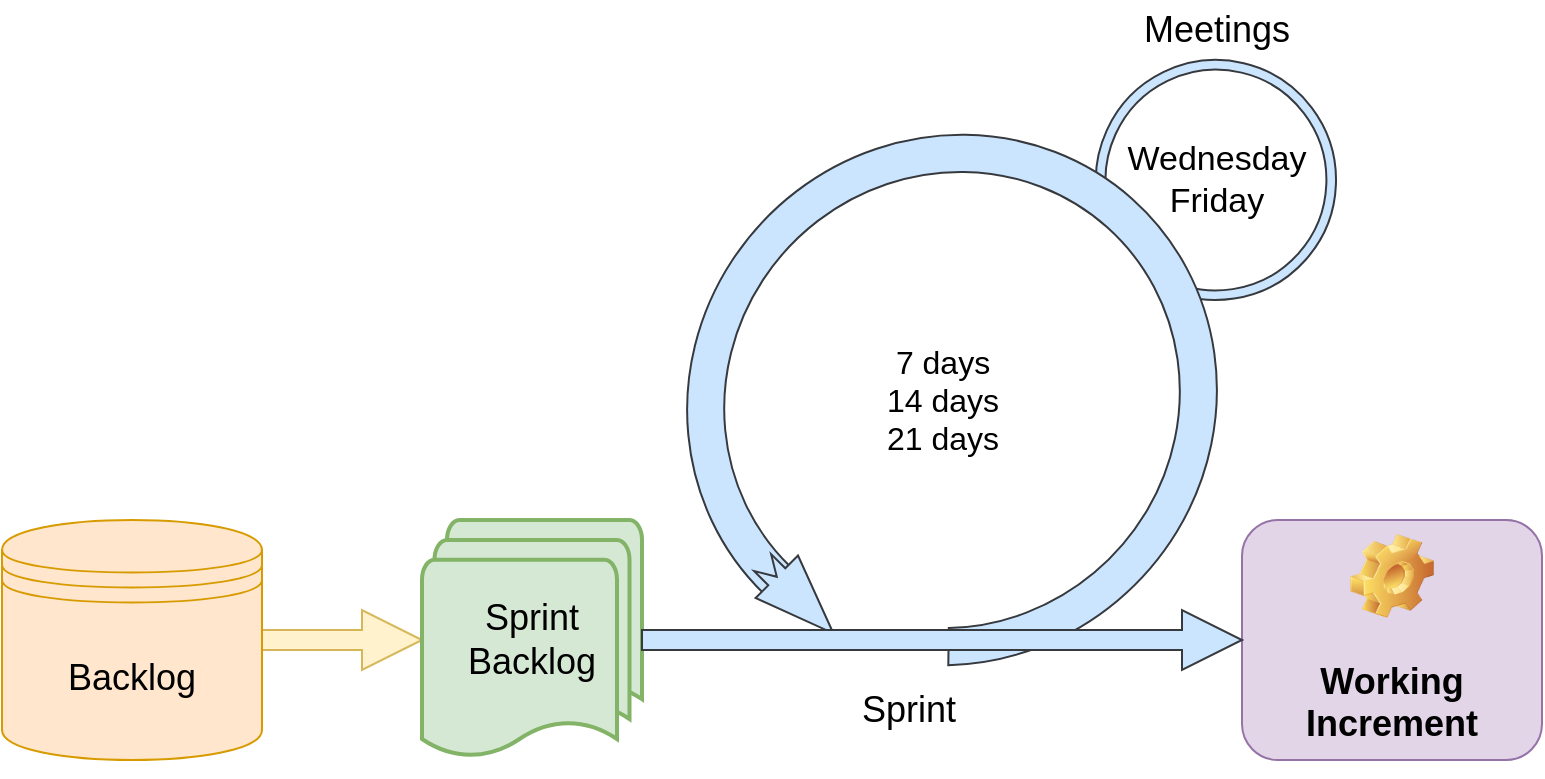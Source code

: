 <mxfile version="13.1.3" type="device"><diagram id="HMAoQkO2A-DiFsg-guGx" name="Page-1"><mxGraphModel dx="1422" dy="791" grid="1" gridSize="10" guides="1" tooltips="1" connect="1" arrows="1" fold="1" page="1" pageScale="1" pageWidth="827" pageHeight="1169" math="0" shadow="0"><root><mxCell id="0"/><mxCell id="1" parent="0"/><mxCell id="ptG9J28oooam5n9MPoMQ-27" value="" style="verticalLabelPosition=bottom;verticalAlign=top;html=1;shape=mxgraph.basic.partConcEllipse;startAngle=0.25;endAngle=0.127;arcWidth=0.08;rotation=-195;fillColor=#cce5ff;strokeColor=#36393d;" vertex="1" parent="1"><mxGeometry x="587" y="290" width="120" height="120" as="geometry"/></mxCell><mxCell id="ptG9J28oooam5n9MPoMQ-29" value="&lt;div style=&quot;font-size: 17px&quot;&gt;&lt;font style=&quot;font-size: 17px&quot;&gt;Wednesday&lt;/font&gt;&lt;/div&gt;&lt;div style=&quot;font-size: 17px&quot;&gt;&lt;font style=&quot;font-size: 17px&quot;&gt;Friday&lt;br&gt;&lt;/font&gt;&lt;/div&gt;" style="text;html=1;align=center;verticalAlign=middle;resizable=0;points=[];autosize=1;fontSize=18;" vertex="1" parent="ptG9J28oooam5n9MPoMQ-27"><mxGeometry x="10" y="35" width="100" height="50" as="geometry"/></mxCell><mxCell id="ptG9J28oooam5n9MPoMQ-5" value="" style="edgeStyle=orthogonalEdgeStyle;rounded=0;orthogonalLoop=1;jettySize=auto;html=1;shape=arrow;fillColor=#fff2cc;strokeColor=#d6b656;arcSize=20;" edge="1" parent="1" source="ptG9J28oooam5n9MPoMQ-1" target="ptG9J28oooam5n9MPoMQ-2"><mxGeometry relative="1" as="geometry"><Array as="points"><mxPoint x="200" y="580"/><mxPoint x="200" y="580"/></Array></mxGeometry></mxCell><mxCell id="ptG9J28oooam5n9MPoMQ-1" value="Backlog" style="shape=datastore;whiteSpace=wrap;html=1;fillColor=#ffe6cc;strokeColor=#d79b00;fontSize=18;" vertex="1" parent="1"><mxGeometry x="40" y="520" width="130" height="120" as="geometry"/></mxCell><mxCell id="ptG9J28oooam5n9MPoMQ-2" value="Sprint Backlog" style="strokeWidth=2;html=1;shape=mxgraph.flowchart.multi-document;whiteSpace=wrap;fillColor=#d5e8d4;strokeColor=#82b366;fontSize=18;" vertex="1" parent="1"><mxGeometry x="250" y="520" width="110" height="120" as="geometry"/></mxCell><mxCell id="ptG9J28oooam5n9MPoMQ-3" value="Working Increment" style="label;whiteSpace=wrap;html=1;align=center;verticalAlign=bottom;spacingLeft=0;spacingBottom=4;imageAlign=center;imageVerticalAlign=top;image=img/clipart/Gear_128x128.png;fillColor=#e1d5e7;strokeColor=#9673a6;fontSize=18;" vertex="1" parent="1"><mxGeometry x="660" y="520" width="150" height="120" as="geometry"/></mxCell><mxCell id="ptG9J28oooam5n9MPoMQ-14" value="Sprint" style="text;html=1;align=center;verticalAlign=middle;resizable=0;points=[];autosize=1;fontSize=18;" vertex="1" parent="1"><mxGeometry x="463" y="600" width="60" height="30" as="geometry"/></mxCell><mxCell id="ptG9J28oooam5n9MPoMQ-11" value="" style="verticalLabelPosition=bottom;verticalAlign=top;html=1;shape=mxgraph.basic.partConcEllipse;startAngle=0.25;endAngle=0.127;arcWidth=0.14;rotation=134;fillColor=#cce5ff;strokeColor=#36393d;" vertex="1" parent="1"><mxGeometry x="380" y="330" width="270" height="260" as="geometry"/></mxCell><mxCell id="ptG9J28oooam5n9MPoMQ-15" value="&lt;div style=&quot;font-size: 16px;&quot;&gt;&lt;font style=&quot;font-size: 16px;&quot;&gt;7 days&lt;/font&gt;&lt;/div&gt;&lt;div style=&quot;font-size: 16px;&quot;&gt;&lt;font style=&quot;font-size: 16px;&quot;&gt;14 days&lt;/font&gt;&lt;/div&gt;&lt;div style=&quot;font-size: 16px;&quot;&gt;&lt;font style=&quot;font-size: 16px;&quot;&gt;21 days&lt;br style=&quot;font-size: 16px;&quot;&gt;&lt;/font&gt;&lt;/div&gt;" style="text;html=1;align=center;verticalAlign=middle;resizable=0;points=[];autosize=1;fontStyle=0;fontSize=16;" vertex="1" parent="ptG9J28oooam5n9MPoMQ-11"><mxGeometry x="95" y="100" width="70" height="60" as="geometry"/></mxCell><mxCell id="ptG9J28oooam5n9MPoMQ-31" value="Meetings" style="text;html=1;align=center;verticalAlign=middle;resizable=0;points=[];autosize=1;fontSize=18;" vertex="1" parent="1"><mxGeometry x="602" y="260" width="90" height="30" as="geometry"/></mxCell><mxCell id="ptG9J28oooam5n9MPoMQ-13" value="" style="html=1;shadow=0;dashed=0;align=center;verticalAlign=middle;shape=mxgraph.arrows2.arrow;dy=0.6;dx=40;notch=10;rotation=45;fillColor=#cce5ff;strokeColor=#36393d;" vertex="1" parent="1"><mxGeometry x="413" y="544" width="50" height="30" as="geometry"/></mxCell><mxCell id="ptG9J28oooam5n9MPoMQ-36" value="" style="edgeStyle=orthogonalEdgeStyle;shape=arrow;rounded=0;orthogonalLoop=1;jettySize=auto;html=1;strokeWidth=1;fontSize=16;entryX=0;entryY=0.5;entryDx=0;entryDy=0;fillColor=#cce5ff;strokeColor=#36393d;" edge="1" parent="1" source="ptG9J28oooam5n9MPoMQ-2" target="ptG9J28oooam5n9MPoMQ-3"><mxGeometry relative="1" as="geometry"><mxPoint x="440" y="580" as="targetPoint"/></mxGeometry></mxCell></root></mxGraphModel></diagram></mxfile>